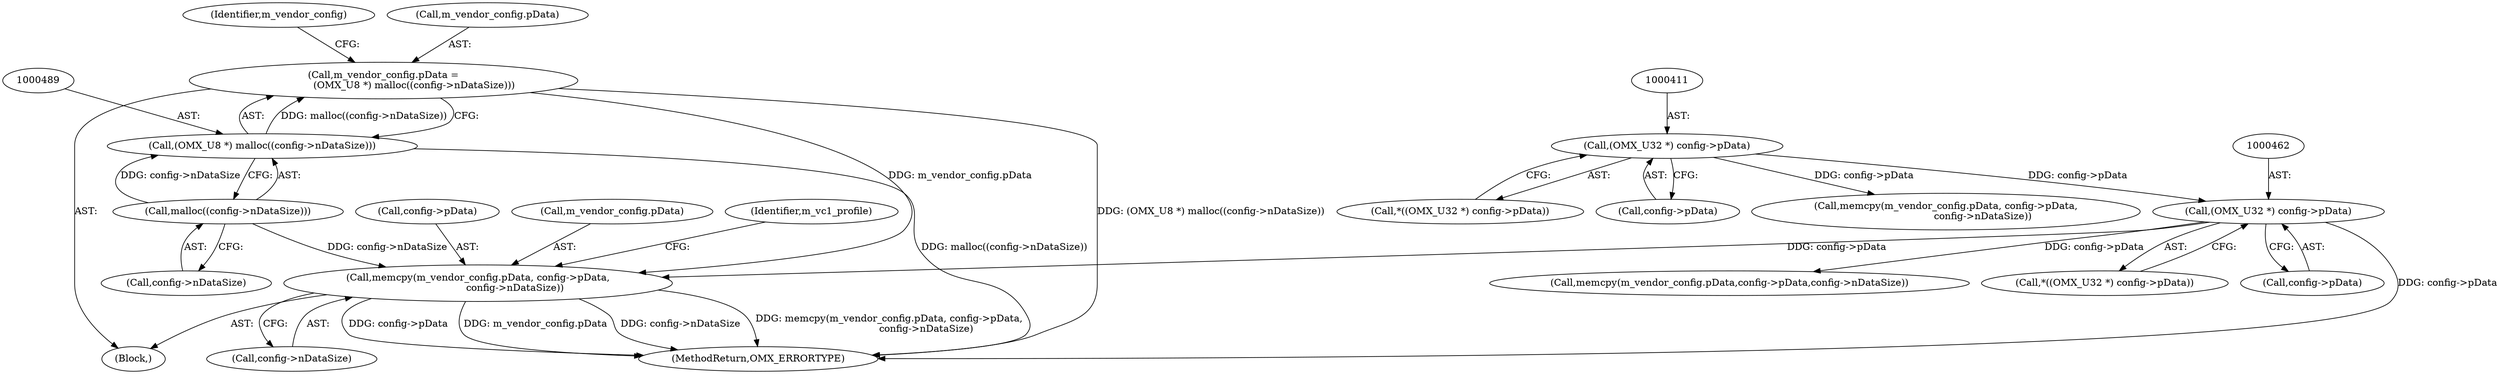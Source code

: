 digraph "0_Android_f22c2a0f0f9e030c240468d9d18b9297f001bcf0@API" {
"1000494" [label="(Call,memcpy(m_vendor_config.pData, config->pData,\n                        config->nDataSize))"];
"1000484" [label="(Call,m_vendor_config.pData =\n                    (OMX_U8 *) malloc((config->nDataSize)))"];
"1000488" [label="(Call,(OMX_U8 *) malloc((config->nDataSize)))"];
"1000490" [label="(Call,malloc((config->nDataSize)))"];
"1000461" [label="(Call,(OMX_U32 *) config->pData)"];
"1000410" [label="(Call,(OMX_U32 *) config->pData)"];
"1000461" [label="(Call,(OMX_U32 *) config->pData)"];
"1000496" [label="(Identifier,m_vendor_config)"];
"1000494" [label="(Call,memcpy(m_vendor_config.pData, config->pData,\n                        config->nDataSize))"];
"1000498" [label="(Call,config->pData)"];
"1000488" [label="(Call,(OMX_U8 *) malloc((config->nDataSize)))"];
"1000495" [label="(Call,m_vendor_config.pData)"];
"1000444" [label="(Call,memcpy(m_vendor_config.pData, config->pData,\n                        config->nDataSize))"];
"1000463" [label="(Call,config->pData)"];
"1000409" [label="(Call,*((OMX_U32 *) config->pData))"];
"1000412" [label="(Call,config->pData)"];
"1000490" [label="(Call,malloc((config->nDataSize)))"];
"1000505" [label="(Identifier,m_vc1_profile)"];
"1000410" [label="(Call,(OMX_U32 *) config->pData)"];
"1001056" [label="(MethodReturn,OMX_ERRORTYPE)"];
"1000541" [label="(Call,memcpy(m_vendor_config.pData,config->pData,config->nDataSize))"];
"1000467" [label="(Block,)"];
"1000484" [label="(Call,m_vendor_config.pData =\n                    (OMX_U8 *) malloc((config->nDataSize)))"];
"1000501" [label="(Call,config->nDataSize)"];
"1000460" [label="(Call,*((OMX_U32 *) config->pData))"];
"1000491" [label="(Call,config->nDataSize)"];
"1000485" [label="(Call,m_vendor_config.pData)"];
"1000494" -> "1000467"  [label="AST: "];
"1000494" -> "1000501"  [label="CFG: "];
"1000495" -> "1000494"  [label="AST: "];
"1000498" -> "1000494"  [label="AST: "];
"1000501" -> "1000494"  [label="AST: "];
"1000505" -> "1000494"  [label="CFG: "];
"1000494" -> "1001056"  [label="DDG: memcpy(m_vendor_config.pData, config->pData,\n                        config->nDataSize)"];
"1000494" -> "1001056"  [label="DDG: config->pData"];
"1000494" -> "1001056"  [label="DDG: m_vendor_config.pData"];
"1000494" -> "1001056"  [label="DDG: config->nDataSize"];
"1000484" -> "1000494"  [label="DDG: m_vendor_config.pData"];
"1000461" -> "1000494"  [label="DDG: config->pData"];
"1000490" -> "1000494"  [label="DDG: config->nDataSize"];
"1000484" -> "1000467"  [label="AST: "];
"1000484" -> "1000488"  [label="CFG: "];
"1000485" -> "1000484"  [label="AST: "];
"1000488" -> "1000484"  [label="AST: "];
"1000496" -> "1000484"  [label="CFG: "];
"1000484" -> "1001056"  [label="DDG: (OMX_U8 *) malloc((config->nDataSize))"];
"1000488" -> "1000484"  [label="DDG: malloc((config->nDataSize))"];
"1000488" -> "1000490"  [label="CFG: "];
"1000489" -> "1000488"  [label="AST: "];
"1000490" -> "1000488"  [label="AST: "];
"1000488" -> "1001056"  [label="DDG: malloc((config->nDataSize))"];
"1000490" -> "1000488"  [label="DDG: config->nDataSize"];
"1000490" -> "1000491"  [label="CFG: "];
"1000491" -> "1000490"  [label="AST: "];
"1000461" -> "1000460"  [label="AST: "];
"1000461" -> "1000463"  [label="CFG: "];
"1000462" -> "1000461"  [label="AST: "];
"1000463" -> "1000461"  [label="AST: "];
"1000460" -> "1000461"  [label="CFG: "];
"1000461" -> "1001056"  [label="DDG: config->pData"];
"1000410" -> "1000461"  [label="DDG: config->pData"];
"1000461" -> "1000541"  [label="DDG: config->pData"];
"1000410" -> "1000409"  [label="AST: "];
"1000410" -> "1000412"  [label="CFG: "];
"1000411" -> "1000410"  [label="AST: "];
"1000412" -> "1000410"  [label="AST: "];
"1000409" -> "1000410"  [label="CFG: "];
"1000410" -> "1000444"  [label="DDG: config->pData"];
}
